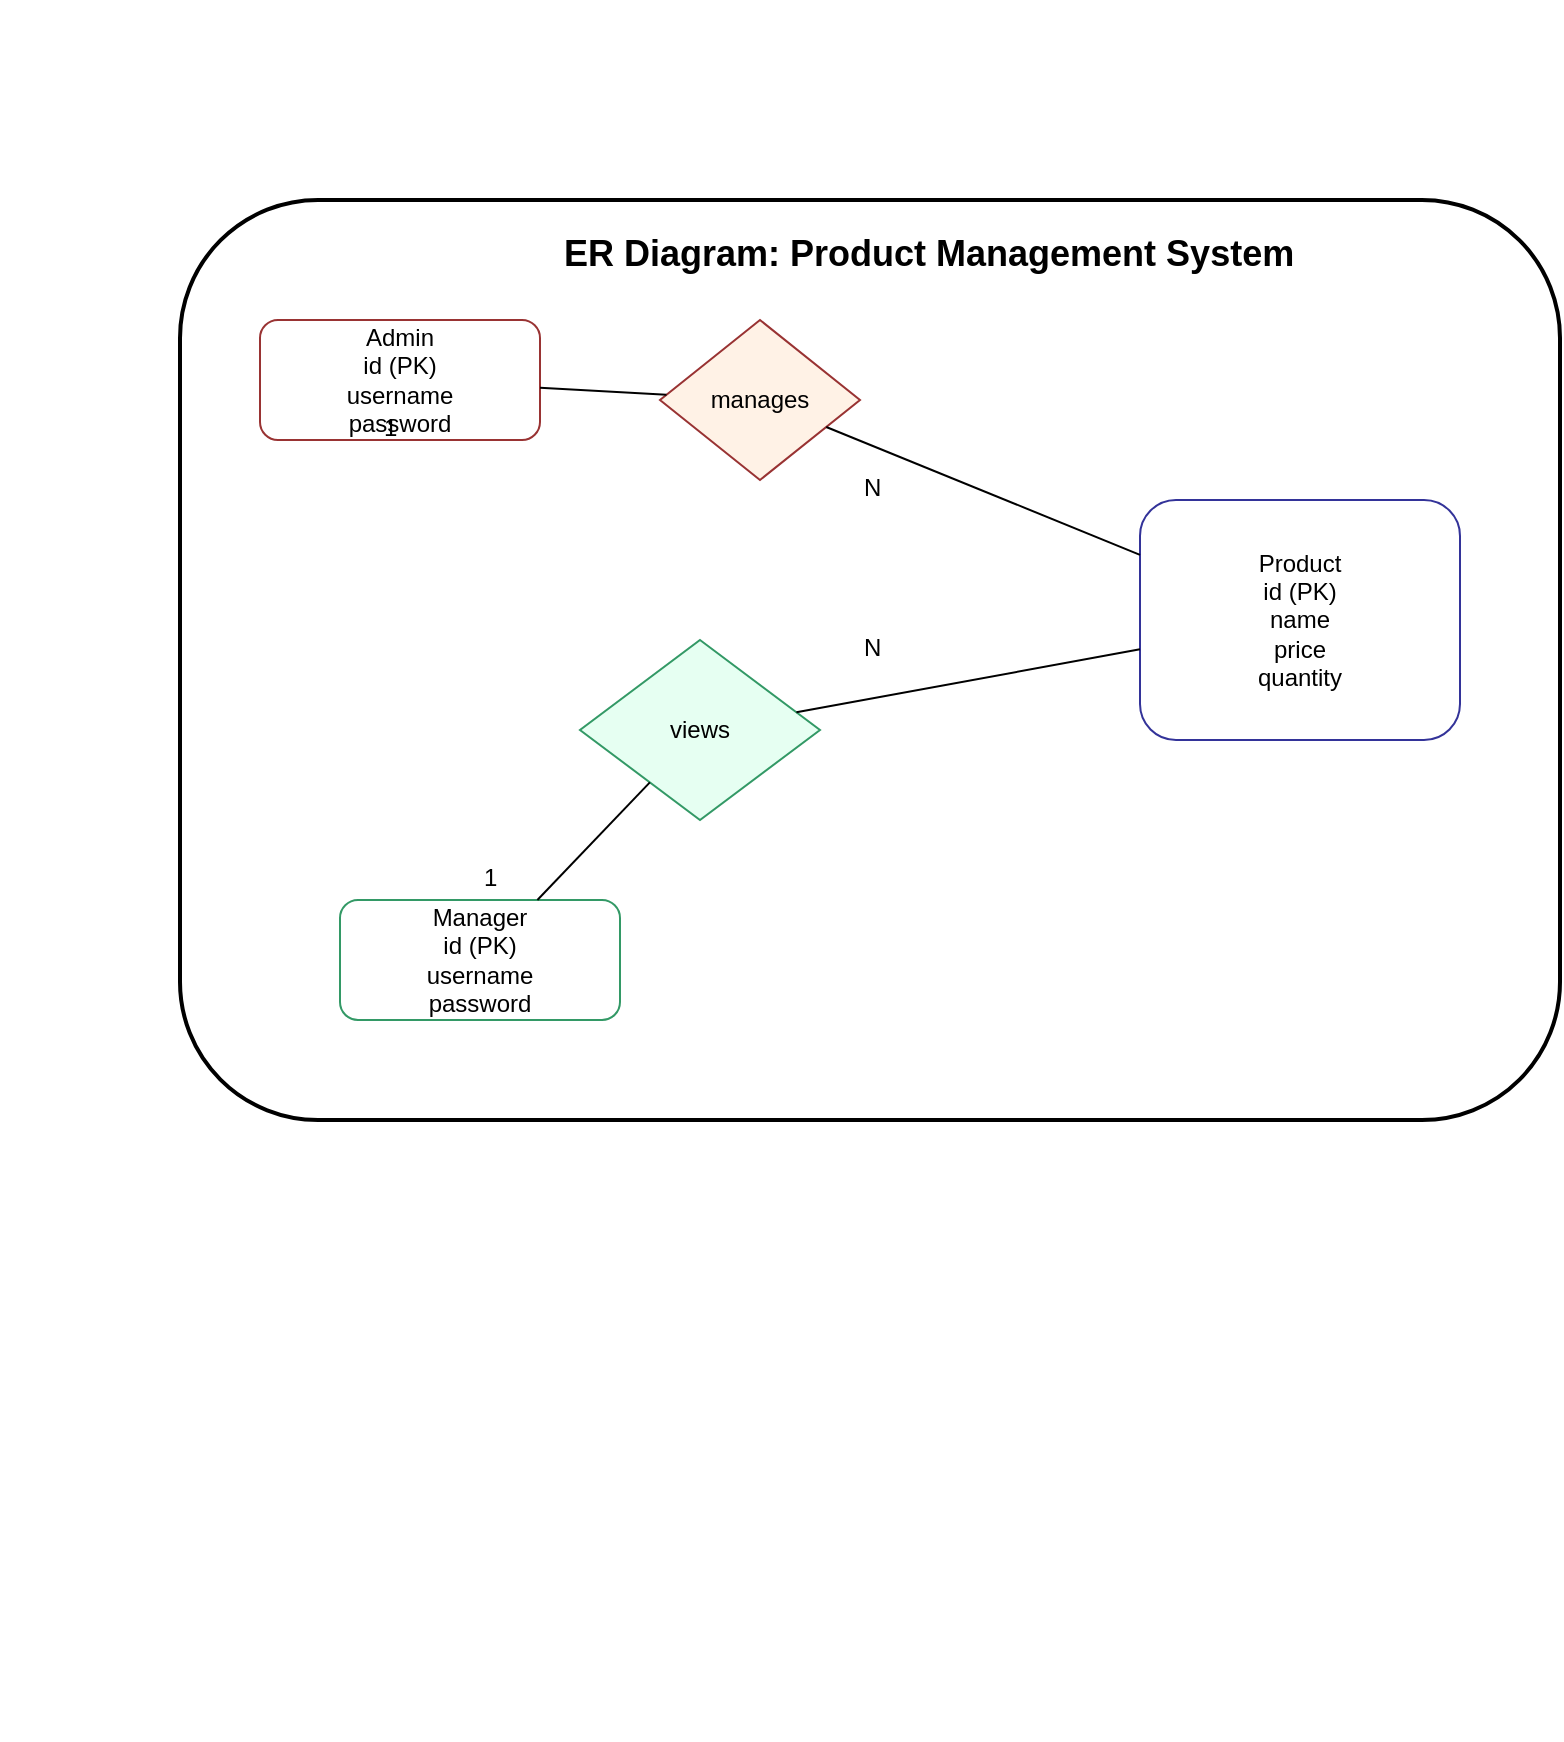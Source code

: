 <mxfile>
    <diagram id="fNOxGuWoiBkBtxDfb2Ck" name="Page-1">
        <mxGraphModel dx="729" dy="804" grid="1" gridSize="10" guides="1" tooltips="1" connect="1" arrows="1" fold="1" page="1" pageScale="1" pageWidth="850" pageHeight="1100" math="0" shadow="0">
            <root>
                <mxCell id="0"/>
                <mxCell id="1" parent="0"/>
                <mxCell id="2" value="&#xa;  &#xa;    &#xa;      &#xa;        &#xa;        &#xa;        &#xa;        &#xa;          &#xa;        &#xa;        &#xa;        &#xa;          &#xa;        &#xa;        &#xa;        &#xa;          &#xa;        &#xa;        &#xa;          &#xa;        &#xa;        &#xa;          &#xa;        &#xa;        &#xa;        &#xa;          &#xa;        &#xa;        &#xa;          &#xa;        &#xa;        &#xa;        &#xa;        &#xa;          &#xa;        &#xa;        &#xa;        &#xa;          &#xa;        &#xa;        &#xa;        &#xa;          &#xa;        &#xa;        &#xa;        &#xa;          &#xa;        &#xa;        &#xa;        &#xa;          &#xa;        &#xa;        &#xa;          &#xa;        &#xa;        &#xa;          &#xa;        &#xa;        &#xa;          " style="text;whiteSpace=wrap;html=1;" parent="1" vertex="1">
                    <mxGeometry width="30" height="870" as="geometry"/>
                </mxCell>
                <mxCell id="3" style="rounded=1;strokeColor=#000000;strokeWidth=2;" vertex="1" parent="1">
                    <mxGeometry x="90" y="100" width="690" height="460" as="geometry"/>
                </mxCell>
                <mxCell id="4" value="ER Diagram: Product Management System" style="text;html=1;fontSize=18;fontStyle=1;strokeColor=none;fillColor=none;" vertex="1" parent="1">
                    <mxGeometry x="280" y="110" width="400" height="30" as="geometry"/>
                </mxCell>
                <mxCell id="5" value="Product&#xa;id (PK)&#xa;name&#xa;price&#xa;quantity" style="shape=rectangle;whiteSpace=wrap;html=1;rounded=1;strokeColor=#333399;" vertex="1" parent="1">
                    <mxGeometry x="570" y="250" width="160" height="120" as="geometry"/>
                </mxCell>
                <mxCell id="6" value="Admin&#xa;id (PK)&#xa;username&#xa;password" style="shape=rectangle;whiteSpace=wrap;html=1;rounded=1;strokeColor=#993333;" vertex="1" parent="1">
                    <mxGeometry x="130" y="160" width="140" height="60" as="geometry"/>
                </mxCell>
                <mxCell id="7" value="Manager&#xa;id (PK)&#xa;username&#xa;password" style="shape=rectangle;whiteSpace=wrap;html=1;rounded=1;strokeColor=#339966;" vertex="1" parent="1">
                    <mxGeometry x="170" y="450" width="140" height="60" as="geometry"/>
                </mxCell>
                <mxCell id="8" value="manages" style="rhombus;whiteSpace=wrap;html=1;strokeColor=#993333;fillColor=#fff2e6;" vertex="1" parent="1">
                    <mxGeometry x="330" y="160" width="100" height="80" as="geometry"/>
                </mxCell>
                <mxCell id="9" value="views" style="rhombus;whiteSpace=wrap;html=1;strokeColor=#339966;fillColor=#e6fff2;" vertex="1" parent="1">
                    <mxGeometry x="290" y="320" width="120" height="90" as="geometry"/>
                </mxCell>
                <mxCell id="10" style="endArrow=none;html=1;" edge="1" parent="1" source="6" target="8">
                    <mxGeometry relative="1" as="geometry"/>
                </mxCell>
                <mxCell id="11" style="endArrow=none;html=1;" edge="1" parent="1" source="8" target="5">
                    <mxGeometry relative="1" as="geometry"/>
                </mxCell>
                <mxCell id="12" style="endArrow=none;html=1;" edge="1" parent="1" source="7" target="9">
                    <mxGeometry relative="1" as="geometry"/>
                </mxCell>
                <mxCell id="13" style="endArrow=none;html=1;" edge="1" parent="1" source="9" target="5">
                    <mxGeometry relative="1" as="geometry"/>
                </mxCell>
                <mxCell id="14" value="1" style="text;html=1;strokeColor=none;fillColor=none;" vertex="1" parent="1">
                    <mxGeometry x="190" y="200" width="20" height="20" as="geometry"/>
                </mxCell>
                <mxCell id="15" value="N" style="text;html=1;strokeColor=none;fillColor=none;" vertex="1" parent="1">
                    <mxGeometry x="430" y="230" width="20" height="20" as="geometry"/>
                </mxCell>
                <mxCell id="16" value="1" style="text;html=1;strokeColor=none;fillColor=none;" vertex="1" parent="1">
                    <mxGeometry x="240" y="425" width="20" height="20" as="geometry"/>
                </mxCell>
                <mxCell id="17" value="N" style="text;html=1;strokeColor=none;fillColor=none;" vertex="1" parent="1">
                    <mxGeometry x="430" y="310" width="10" height="20" as="geometry"/>
                </mxCell>
            </root>
        </mxGraphModel>
    </diagram>
</mxfile>